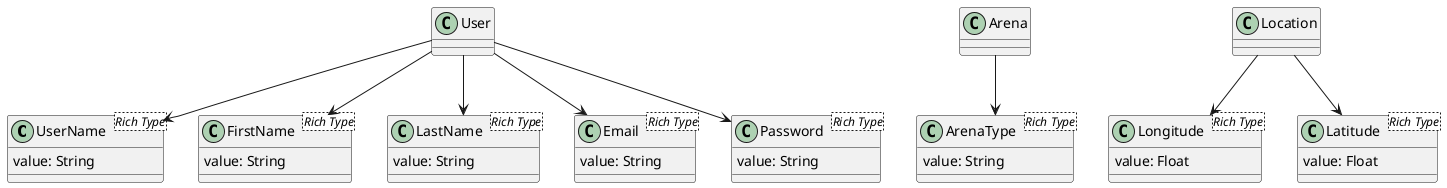 @startuml

class UserName <Rich Type> {
    value: String
}

class FirstName <Rich Type> {
    value: String
}

class LastName <Rich Type> {
    value: String
}

class Email <Rich Type> {
    value: String
}

class Password <Rich Type> {
    value: String
}

class ArenaType <Rich Type> {
    value: String
}

class Longitude <Rich Type> {
    value: Float
}

class Latitude <Rich Type> {
    value: Float
}

User --> UserName
User --> FirstName
User --> LastName
User --> Email
User --> Password
Arena --> ArenaType
Location --> Longitude
Location --> Latitude

@enduml